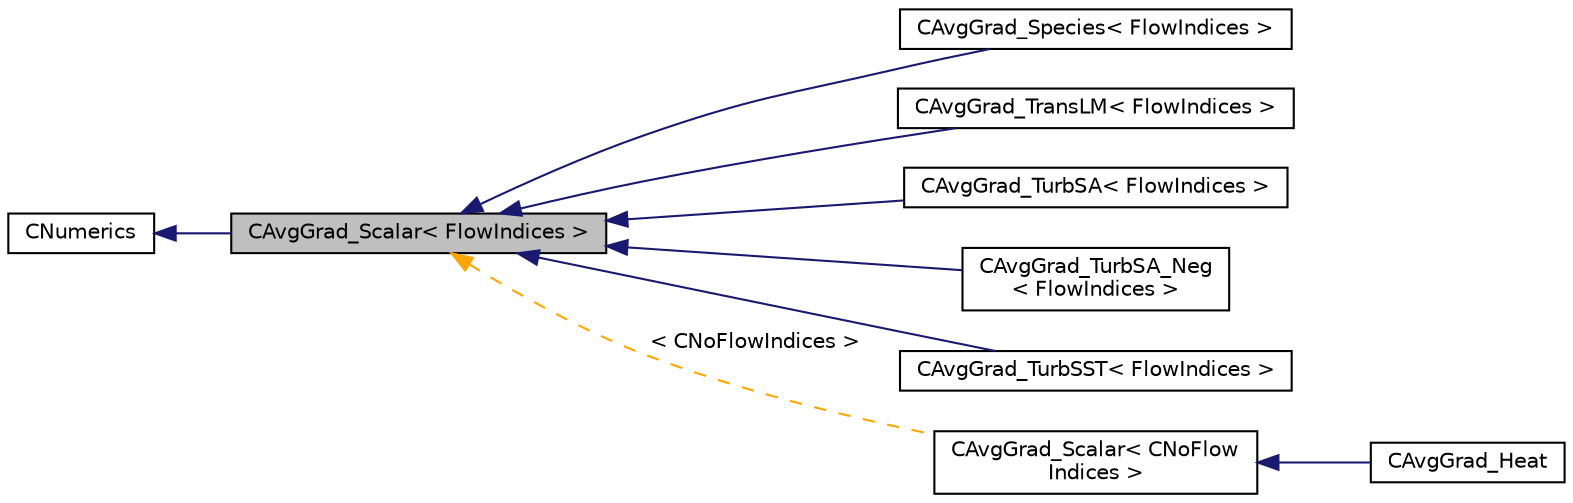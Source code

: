 digraph "CAvgGrad_Scalar&lt; FlowIndices &gt;"
{
 // LATEX_PDF_SIZE
  edge [fontname="Helvetica",fontsize="10",labelfontname="Helvetica",labelfontsize="10"];
  node [fontname="Helvetica",fontsize="10",shape=record];
  rankdir="LR";
  Node1 [label="CAvgGrad_Scalar\< FlowIndices \>",height=0.2,width=0.4,color="black", fillcolor="grey75", style="filled", fontcolor="black",tooltip="Template class for computing viscous residual of scalar values."];
  Node2 -> Node1 [dir="back",color="midnightblue",fontsize="10",style="solid",fontname="Helvetica"];
  Node2 [label="CNumerics",height=0.2,width=0.4,color="black", fillcolor="white", style="filled",URL="$classCNumerics.html",tooltip="Class for defining the numerical methods."];
  Node1 -> Node3 [dir="back",color="midnightblue",fontsize="10",style="solid",fontname="Helvetica"];
  Node3 [label="CAvgGrad_Species\< FlowIndices \>",height=0.2,width=0.4,color="black", fillcolor="white", style="filled",URL="$classCAvgGrad__Species.html",tooltip="Class for computing viscous term using average of gradients (species transport model)."];
  Node1 -> Node4 [dir="back",color="midnightblue",fontsize="10",style="solid",fontname="Helvetica"];
  Node4 [label="CAvgGrad_TransLM\< FlowIndices \>",height=0.2,width=0.4,color="black", fillcolor="white", style="filled",URL="$classCAvgGrad__TransLM.html",tooltip="Class for computing viscous term using average of gradient with correction (LM transition model)."];
  Node1 -> Node5 [dir="back",color="midnightblue",fontsize="10",style="solid",fontname="Helvetica"];
  Node5 [label="CAvgGrad_TurbSA\< FlowIndices \>",height=0.2,width=0.4,color="black", fillcolor="white", style="filled",URL="$classCAvgGrad__TurbSA.html",tooltip="Class for computing viscous term using average of gradients (Spalart-Allmaras Turbulence model)."];
  Node1 -> Node6 [dir="back",color="midnightblue",fontsize="10",style="solid",fontname="Helvetica"];
  Node6 [label="CAvgGrad_TurbSA_Neg\l\< FlowIndices \>",height=0.2,width=0.4,color="black", fillcolor="white", style="filled",URL="$classCAvgGrad__TurbSA__Neg.html",tooltip="Class for computing viscous term using average of gradients (Spalart-Allmaras Turbulence model)."];
  Node1 -> Node7 [dir="back",color="midnightblue",fontsize="10",style="solid",fontname="Helvetica"];
  Node7 [label="CAvgGrad_TurbSST\< FlowIndices \>",height=0.2,width=0.4,color="black", fillcolor="white", style="filled",URL="$classCAvgGrad__TurbSST.html",tooltip="Class for computing viscous term using average of gradient with correction (Menter SST turbulence mod..."];
  Node1 -> Node8 [dir="back",color="orange",fontsize="10",style="dashed",label=" \< CNoFlowIndices \>" ,fontname="Helvetica"];
  Node8 [label="CAvgGrad_Scalar\< CNoFlow\lIndices \>",height=0.2,width=0.4,color="black", fillcolor="white", style="filled",URL="$classCAvgGrad__Scalar.html",tooltip=" "];
  Node8 -> Node9 [dir="back",color="midnightblue",fontsize="10",style="solid",fontname="Helvetica"];
  Node9 [label="CAvgGrad_Heat",height=0.2,width=0.4,color="black", fillcolor="white", style="filled",URL="$classCAvgGrad__Heat.html",tooltip="Class for computing viscous term using average of gradients without correction (heat equation)."];
}
